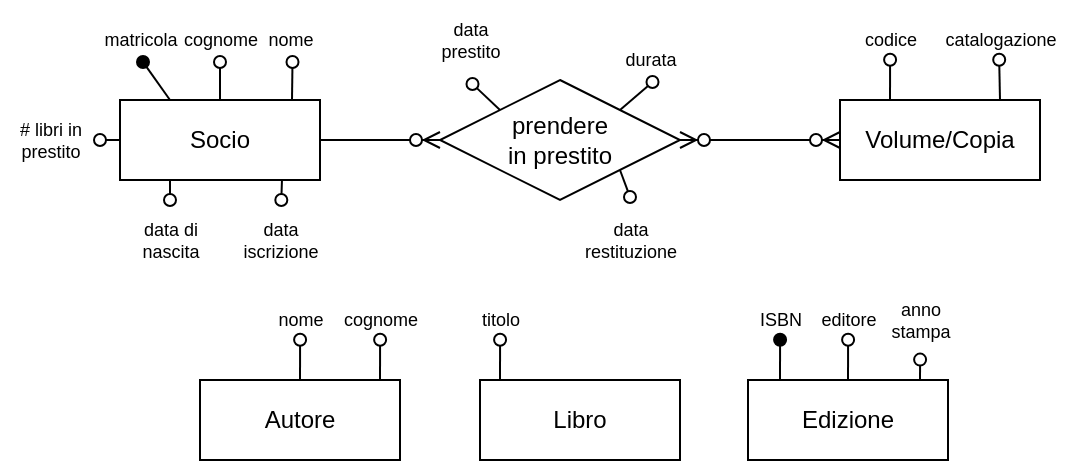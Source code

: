 <mxfile version="22.0.5" type="device">
  <diagram name="Pagina-1" id="zV5fameIRv_1sKJ6muL1">
    <mxGraphModel dx="880" dy="458" grid="1" gridSize="10" guides="1" tooltips="1" connect="1" arrows="1" fold="1" page="1" pageScale="1" pageWidth="827" pageHeight="1169" math="0" shadow="0">
      <root>
        <mxCell id="0" />
        <mxCell id="1" parent="0" />
        <mxCell id="rJF4ex8fGmo-tv5KZ2PN-2" value="Volume/Copia" style="whiteSpace=wrap;html=1;align=center;" parent="1" vertex="1">
          <mxGeometry x="460" y="120" width="100" height="40" as="geometry" />
        </mxCell>
        <mxCell id="rJF4ex8fGmo-tv5KZ2PN-3" value="Edizione" style="whiteSpace=wrap;html=1;align=center;" parent="1" vertex="1">
          <mxGeometry x="414" y="260" width="100" height="40" as="geometry" />
        </mxCell>
        <mxCell id="rJF4ex8fGmo-tv5KZ2PN-7" value="Autore" style="whiteSpace=wrap;html=1;align=center;" parent="1" vertex="1">
          <mxGeometry x="140" y="260" width="100" height="40" as="geometry" />
        </mxCell>
        <mxCell id="rJF4ex8fGmo-tv5KZ2PN-8" value="Socio" style="whiteSpace=wrap;html=1;align=center;" parent="1" vertex="1">
          <mxGeometry x="100" y="120" width="100" height="40" as="geometry" />
        </mxCell>
        <mxCell id="rJF4ex8fGmo-tv5KZ2PN-9" value="Libro" style="whiteSpace=wrap;html=1;align=center;" parent="1" vertex="1">
          <mxGeometry x="280" y="260" width="100" height="40" as="geometry" />
        </mxCell>
        <mxCell id="rJF4ex8fGmo-tv5KZ2PN-11" value="prendere&lt;br&gt;in prestito" style="shape=rhombus;perimeter=rhombusPerimeter;whiteSpace=wrap;html=1;align=center;" parent="1" vertex="1">
          <mxGeometry x="260" y="110" width="120" height="60" as="geometry" />
        </mxCell>
        <mxCell id="rJF4ex8fGmo-tv5KZ2PN-12" value="" style="endArrow=oval;html=1;rounded=0;endFill=1;entryX=0.525;entryY=1.05;entryDx=0;entryDy=0;entryPerimeter=0;exitX=0.25;exitY=0;exitDx=0;exitDy=0;" parent="1" source="rJF4ex8fGmo-tv5KZ2PN-8" target="rJF4ex8fGmo-tv5KZ2PN-13" edge="1">
          <mxGeometry width="50" height="50" relative="1" as="geometry">
            <mxPoint x="109.5" y="120" as="sourcePoint" />
            <mxPoint x="109.5" y="90" as="targetPoint" />
          </mxGeometry>
        </mxCell>
        <mxCell id="rJF4ex8fGmo-tv5KZ2PN-13" value="matricola" style="text;html=1;align=center;verticalAlign=middle;resizable=0;points=[];autosize=1;strokeColor=none;fillColor=none;fontSize=9;" parent="1" vertex="1">
          <mxGeometry x="80" y="80" width="60" height="20" as="geometry" />
        </mxCell>
        <mxCell id="rJF4ex8fGmo-tv5KZ2PN-15" value="" style="endArrow=oval;html=1;rounded=0;endFill=0;entryX=0.5;entryY=1.05;entryDx=0;entryDy=0;entryPerimeter=0;exitX=0.5;exitY=0;exitDx=0;exitDy=0;" parent="1" source="rJF4ex8fGmo-tv5KZ2PN-8" target="rJF4ex8fGmo-tv5KZ2PN-16" edge="1">
          <mxGeometry width="50" height="50" relative="1" as="geometry">
            <mxPoint x="119.5" y="130" as="sourcePoint" />
            <mxPoint x="119.5" y="100" as="targetPoint" />
          </mxGeometry>
        </mxCell>
        <mxCell id="rJF4ex8fGmo-tv5KZ2PN-16" value="cognome" style="text;html=1;align=center;verticalAlign=middle;resizable=0;points=[];autosize=1;strokeColor=none;fillColor=none;fontSize=9;" parent="1" vertex="1">
          <mxGeometry x="120" y="80" width="60" height="20" as="geometry" />
        </mxCell>
        <mxCell id="rJF4ex8fGmo-tv5KZ2PN-17" value="" style="endArrow=oval;html=1;rounded=0;endFill=0;entryX=0.525;entryY=1.05;entryDx=0;entryDy=0;entryPerimeter=0;exitX=0.86;exitY=0;exitDx=0;exitDy=0;exitPerimeter=0;" parent="1" source="rJF4ex8fGmo-tv5KZ2PN-8" target="rJF4ex8fGmo-tv5KZ2PN-18" edge="1">
          <mxGeometry width="50" height="50" relative="1" as="geometry">
            <mxPoint x="90" y="60" as="sourcePoint" />
            <mxPoint x="104.5" y="20" as="targetPoint" />
          </mxGeometry>
        </mxCell>
        <mxCell id="rJF4ex8fGmo-tv5KZ2PN-18" value="nome" style="text;html=1;align=center;verticalAlign=middle;resizable=0;points=[];autosize=1;strokeColor=none;fillColor=none;fontSize=9;" parent="1" vertex="1">
          <mxGeometry x="160" y="80" width="50" height="20" as="geometry" />
        </mxCell>
        <mxCell id="rJF4ex8fGmo-tv5KZ2PN-19" value="" style="endArrow=oval;html=1;rounded=0;endFill=0;entryX=0.5;entryY=0;entryDx=0;entryDy=0;entryPerimeter=0;exitX=0.25;exitY=1;exitDx=0;exitDy=0;" parent="1" source="rJF4ex8fGmo-tv5KZ2PN-8" target="rJF4ex8fGmo-tv5KZ2PN-20" edge="1">
          <mxGeometry width="50" height="50" relative="1" as="geometry">
            <mxPoint x="117" y="50" as="sourcePoint" />
            <mxPoint x="144.5" y="20" as="targetPoint" />
          </mxGeometry>
        </mxCell>
        <mxCell id="rJF4ex8fGmo-tv5KZ2PN-20" value="data di&lt;br&gt;nascita" style="text;html=1;align=center;verticalAlign=middle;resizable=0;points=[];autosize=1;strokeColor=none;fillColor=none;fontSize=9;" parent="1" vertex="1">
          <mxGeometry x="100" y="170" width="50" height="40" as="geometry" />
        </mxCell>
        <mxCell id="rJF4ex8fGmo-tv5KZ2PN-23" value="" style="endArrow=oval;html=1;rounded=0;endFill=0;exitX=0.81;exitY=0.988;exitDx=0;exitDy=0;exitPerimeter=0;" parent="1" source="rJF4ex8fGmo-tv5KZ2PN-8" target="rJF4ex8fGmo-tv5KZ2PN-24" edge="1">
          <mxGeometry width="50" height="50" relative="1" as="geometry">
            <mxPoint x="156" y="50" as="sourcePoint" />
            <mxPoint x="175" y="190" as="targetPoint" />
          </mxGeometry>
        </mxCell>
        <mxCell id="rJF4ex8fGmo-tv5KZ2PN-24" value="data&lt;br&gt;iscrizione" style="text;html=1;align=center;verticalAlign=middle;resizable=0;points=[];autosize=1;strokeColor=none;fillColor=none;fontSize=9;" parent="1" vertex="1">
          <mxGeometry x="150" y="170" width="60" height="40" as="geometry" />
        </mxCell>
        <mxCell id="rJF4ex8fGmo-tv5KZ2PN-25" value="" style="endArrow=oval;html=1;rounded=0;endFill=0;entryX=1;entryY=0.5;entryDx=0;entryDy=0;entryPerimeter=0;exitX=0;exitY=0.5;exitDx=0;exitDy=0;" parent="1" source="rJF4ex8fGmo-tv5KZ2PN-8" target="rJF4ex8fGmo-tv5KZ2PN-26" edge="1">
          <mxGeometry width="50" height="50" relative="1" as="geometry">
            <mxPoint x="197" y="50" as="sourcePoint" />
            <mxPoint x="224.5" y="20" as="targetPoint" />
          </mxGeometry>
        </mxCell>
        <mxCell id="rJF4ex8fGmo-tv5KZ2PN-26" value="# libri in&lt;br&gt;prestito" style="text;html=1;align=center;verticalAlign=middle;resizable=0;points=[];autosize=1;strokeColor=none;fillColor=none;fontSize=9;" parent="1" vertex="1">
          <mxGeometry x="40" y="120" width="50" height="40" as="geometry" />
        </mxCell>
        <mxCell id="rJF4ex8fGmo-tv5KZ2PN-28" value="" style="endArrow=oval;html=1;rounded=0;endFill=0;entryX=0.501;entryY=0.995;entryDx=0;entryDy=0;entryPerimeter=0;exitX=0.25;exitY=0;exitDx=0;exitDy=0;" parent="1" source="rJF4ex8fGmo-tv5KZ2PN-2" target="rJF4ex8fGmo-tv5KZ2PN-29" edge="1">
          <mxGeometry width="50" height="50" relative="1" as="geometry">
            <mxPoint x="482" y="129" as="sourcePoint" />
            <mxPoint x="479.5" y="90" as="targetPoint" />
          </mxGeometry>
        </mxCell>
        <mxCell id="rJF4ex8fGmo-tv5KZ2PN-29" value="codice" style="text;html=1;align=center;verticalAlign=middle;resizable=0;points=[];autosize=1;strokeColor=none;fillColor=none;fontSize=9;" parent="1" vertex="1">
          <mxGeometry x="460" y="80" width="50" height="20" as="geometry" />
        </mxCell>
        <mxCell id="rJF4ex8fGmo-tv5KZ2PN-30" value="" style="endArrow=oval;html=1;rounded=0;endFill=0;entryX=0.495;entryY=0.995;entryDx=0;entryDy=0;entryPerimeter=0;exitX=0.8;exitY=-0.003;exitDx=0;exitDy=0;exitPerimeter=0;" parent="1" source="rJF4ex8fGmo-tv5KZ2PN-2" target="rJF4ex8fGmo-tv5KZ2PN-31" edge="1">
          <mxGeometry width="50" height="50" relative="1" as="geometry">
            <mxPoint x="545" y="120" as="sourcePoint" />
            <mxPoint x="529.5" y="90" as="targetPoint" />
          </mxGeometry>
        </mxCell>
        <mxCell id="rJF4ex8fGmo-tv5KZ2PN-31" value="catalogazione" style="text;html=1;align=center;verticalAlign=middle;resizable=0;points=[];autosize=1;strokeColor=none;fillColor=none;fontSize=9;" parent="1" vertex="1">
          <mxGeometry x="500" y="80" width="80" height="20" as="geometry" />
        </mxCell>
        <mxCell id="rJF4ex8fGmo-tv5KZ2PN-33" value="" style="endArrow=oval;html=1;rounded=0;endFill=0;entryX=0.525;entryY=1.05;entryDx=0;entryDy=0;entryPerimeter=0;exitX=0;exitY=0;exitDx=0;exitDy=0;" parent="1" source="rJF4ex8fGmo-tv5KZ2PN-11" target="rJF4ex8fGmo-tv5KZ2PN-34" edge="1">
          <mxGeometry width="50" height="50" relative="1" as="geometry">
            <mxPoint x="300" y="120" as="sourcePoint" />
            <mxPoint x="294.5" y="90" as="targetPoint" />
          </mxGeometry>
        </mxCell>
        <mxCell id="rJF4ex8fGmo-tv5KZ2PN-34" value="data&lt;br&gt;prestito" style="text;html=1;align=center;verticalAlign=middle;resizable=0;points=[];autosize=1;strokeColor=none;fillColor=none;fontSize=9;" parent="1" vertex="1">
          <mxGeometry x="250" y="70" width="50" height="40" as="geometry" />
        </mxCell>
        <mxCell id="rJF4ex8fGmo-tv5KZ2PN-35" value="" style="endArrow=oval;html=1;rounded=0;endFill=0;entryX=0.525;entryY=1.05;entryDx=0;entryDy=0;entryPerimeter=0;exitX=1;exitY=0;exitDx=0;exitDy=0;" parent="1" source="rJF4ex8fGmo-tv5KZ2PN-11" target="rJF4ex8fGmo-tv5KZ2PN-36" edge="1">
          <mxGeometry width="50" height="50" relative="1" as="geometry">
            <mxPoint x="350" y="117.5" as="sourcePoint" />
            <mxPoint x="354.5" y="82.5" as="targetPoint" />
          </mxGeometry>
        </mxCell>
        <mxCell id="rJF4ex8fGmo-tv5KZ2PN-36" value="durata" style="text;html=1;align=center;verticalAlign=middle;resizable=0;points=[];autosize=1;strokeColor=none;fillColor=none;fontSize=9;" parent="1" vertex="1">
          <mxGeometry x="340" y="90" width="50" height="20" as="geometry" />
        </mxCell>
        <mxCell id="rJF4ex8fGmo-tv5KZ2PN-37" value="" style="endArrow=oval;html=1;rounded=0;endFill=0;entryX=0.5;entryY=-0.037;entryDx=0;entryDy=0;entryPerimeter=0;exitX=1;exitY=1;exitDx=0;exitDy=0;" parent="1" source="rJF4ex8fGmo-tv5KZ2PN-11" target="rJF4ex8fGmo-tv5KZ2PN-38" edge="1">
          <mxGeometry width="50" height="50" relative="1" as="geometry">
            <mxPoint x="384" y="215" as="sourcePoint" />
            <mxPoint x="388.5" y="180" as="targetPoint" />
          </mxGeometry>
        </mxCell>
        <mxCell id="rJF4ex8fGmo-tv5KZ2PN-38" value="data&lt;br&gt;restituzione" style="text;html=1;align=center;verticalAlign=middle;resizable=0;points=[];autosize=1;strokeColor=none;fillColor=none;fontSize=9;" parent="1" vertex="1">
          <mxGeometry x="320" y="170" width="70" height="40" as="geometry" />
        </mxCell>
        <mxCell id="rJF4ex8fGmo-tv5KZ2PN-39" value="" style="edgeStyle=entityRelationEdgeStyle;fontSize=12;html=1;endArrow=ERzeroToMany;endFill=1;rounded=0;exitX=1;exitY=0.5;exitDx=0;exitDy=0;entryX=0;entryY=0.5;entryDx=0;entryDy=0;" parent="1" source="rJF4ex8fGmo-tv5KZ2PN-8" target="rJF4ex8fGmo-tv5KZ2PN-11" edge="1">
          <mxGeometry width="100" height="100" relative="1" as="geometry">
            <mxPoint x="230" y="210" as="sourcePoint" />
            <mxPoint x="330" y="110" as="targetPoint" />
          </mxGeometry>
        </mxCell>
        <mxCell id="rJF4ex8fGmo-tv5KZ2PN-40" value="" style="edgeStyle=entityRelationEdgeStyle;fontSize=12;html=1;endArrow=ERzeroToMany;endFill=1;startArrow=ERzeroToMany;rounded=0;entryX=0;entryY=0.5;entryDx=0;entryDy=0;exitX=1;exitY=0.5;exitDx=0;exitDy=0;" parent="1" source="rJF4ex8fGmo-tv5KZ2PN-11" target="rJF4ex8fGmo-tv5KZ2PN-2" edge="1">
          <mxGeometry width="100" height="100" relative="1" as="geometry">
            <mxPoint x="355" y="240" as="sourcePoint" />
            <mxPoint x="455" y="140" as="targetPoint" />
          </mxGeometry>
        </mxCell>
        <mxCell id="rJF4ex8fGmo-tv5KZ2PN-43" value="" style="endArrow=oval;html=1;rounded=0;endFill=0;entryX=0.501;entryY=0.995;entryDx=0;entryDy=0;entryPerimeter=0;" parent="1" target="rJF4ex8fGmo-tv5KZ2PN-44" edge="1">
          <mxGeometry width="50" height="50" relative="1" as="geometry">
            <mxPoint x="190" y="260" as="sourcePoint" />
            <mxPoint x="184.5" y="230" as="targetPoint" />
          </mxGeometry>
        </mxCell>
        <mxCell id="rJF4ex8fGmo-tv5KZ2PN-44" value="nome" style="text;html=1;align=center;verticalAlign=middle;resizable=0;points=[];autosize=1;strokeColor=none;fillColor=none;fontSize=9;" parent="1" vertex="1">
          <mxGeometry x="165" y="220" width="50" height="20" as="geometry" />
        </mxCell>
        <mxCell id="rJF4ex8fGmo-tv5KZ2PN-45" value="" style="endArrow=oval;html=1;rounded=0;endFill=0;entryX=0.501;entryY=0.995;entryDx=0;entryDy=0;entryPerimeter=0;exitX=0.25;exitY=0;exitDx=0;exitDy=0;" parent="1" target="rJF4ex8fGmo-tv5KZ2PN-46" edge="1">
          <mxGeometry width="50" height="50" relative="1" as="geometry">
            <mxPoint x="230" y="260" as="sourcePoint" />
            <mxPoint x="224.5" y="230" as="targetPoint" />
          </mxGeometry>
        </mxCell>
        <mxCell id="rJF4ex8fGmo-tv5KZ2PN-46" value="cognome" style="text;html=1;align=center;verticalAlign=middle;resizable=0;points=[];autosize=1;strokeColor=none;fillColor=none;fontSize=9;" parent="1" vertex="1">
          <mxGeometry x="200" y="220" width="60" height="20" as="geometry" />
        </mxCell>
        <mxCell id="rJF4ex8fGmo-tv5KZ2PN-53" value="" style="endArrow=oval;html=1;rounded=0;endFill=0;entryX=0.501;entryY=0.995;entryDx=0;entryDy=0;entryPerimeter=0;exitX=0.25;exitY=0;exitDx=0;exitDy=0;" parent="1" target="rJF4ex8fGmo-tv5KZ2PN-54" edge="1">
          <mxGeometry width="50" height="50" relative="1" as="geometry">
            <mxPoint x="290" y="260" as="sourcePoint" />
            <mxPoint x="284.5" y="230" as="targetPoint" />
          </mxGeometry>
        </mxCell>
        <mxCell id="rJF4ex8fGmo-tv5KZ2PN-54" value="titolo" style="text;html=1;align=center;verticalAlign=middle;resizable=0;points=[];autosize=1;strokeColor=none;fillColor=none;fontSize=9;" parent="1" vertex="1">
          <mxGeometry x="270" y="220" width="40" height="20" as="geometry" />
        </mxCell>
        <mxCell id="rJF4ex8fGmo-tv5KZ2PN-57" value="" style="endArrow=oval;html=1;rounded=0;endFill=1;entryX=0.501;entryY=0.995;entryDx=0;entryDy=0;entryPerimeter=0;exitX=0.25;exitY=0;exitDx=0;exitDy=0;" parent="1" target="rJF4ex8fGmo-tv5KZ2PN-58" edge="1">
          <mxGeometry width="50" height="50" relative="1" as="geometry">
            <mxPoint x="430" y="260" as="sourcePoint" />
            <mxPoint x="424.5" y="230" as="targetPoint" />
          </mxGeometry>
        </mxCell>
        <mxCell id="rJF4ex8fGmo-tv5KZ2PN-58" value="ISBN" style="text;html=1;align=center;verticalAlign=middle;resizable=0;points=[];autosize=1;strokeColor=none;fillColor=none;fontSize=9;" parent="1" vertex="1">
          <mxGeometry x="410" y="220" width="40" height="20" as="geometry" />
        </mxCell>
        <mxCell id="rJF4ex8fGmo-tv5KZ2PN-60" value="" style="endArrow=oval;html=1;rounded=0;endFill=0;entryX=0.501;entryY=0.995;entryDx=0;entryDy=0;entryPerimeter=0;exitX=0.25;exitY=0;exitDx=0;exitDy=0;" parent="1" target="rJF4ex8fGmo-tv5KZ2PN-61" edge="1">
          <mxGeometry width="50" height="50" relative="1" as="geometry">
            <mxPoint x="464" y="260" as="sourcePoint" />
            <mxPoint x="458.5" y="230" as="targetPoint" />
          </mxGeometry>
        </mxCell>
        <mxCell id="rJF4ex8fGmo-tv5KZ2PN-61" value="editore" style="text;html=1;align=center;verticalAlign=middle;resizable=0;points=[];autosize=1;strokeColor=none;fillColor=none;fontSize=9;" parent="1" vertex="1">
          <mxGeometry x="439" y="220" width="50" height="20" as="geometry" />
        </mxCell>
        <mxCell id="rJF4ex8fGmo-tv5KZ2PN-62" value="" style="endArrow=oval;html=1;rounded=0;endFill=0;entryX=0.501;entryY=0.995;entryDx=0;entryDy=0;entryPerimeter=0;exitX=0.25;exitY=0;exitDx=0;exitDy=0;" parent="1" target="rJF4ex8fGmo-tv5KZ2PN-63" edge="1">
          <mxGeometry width="50" height="50" relative="1" as="geometry">
            <mxPoint x="500" y="260" as="sourcePoint" />
            <mxPoint x="494.5" y="230" as="targetPoint" />
          </mxGeometry>
        </mxCell>
        <mxCell id="rJF4ex8fGmo-tv5KZ2PN-63" value="anno&lt;br&gt;stampa" style="text;html=1;align=center;verticalAlign=middle;resizable=0;points=[];autosize=1;strokeColor=none;fillColor=none;fontSize=9;" parent="1" vertex="1">
          <mxGeometry x="475" y="210" width="50" height="40" as="geometry" />
        </mxCell>
      </root>
    </mxGraphModel>
  </diagram>
</mxfile>
